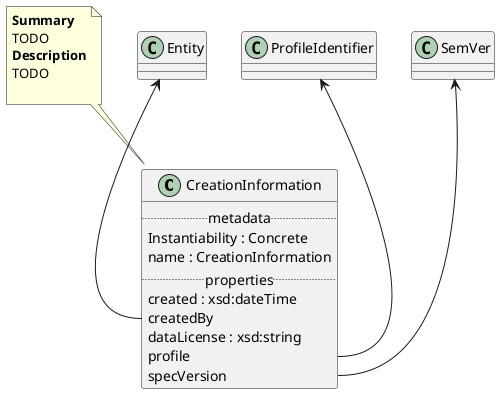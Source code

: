 @startuml
class CreationInformation {
.. metadata ..
    Instantiability : Concrete
    name : CreationInformation
.. properties ..
    created : xsd:dateTime
    createdBy
    dataLicense : xsd:string
    profile
    specVersion
}
note top of CreationInformation
<b>Summary</b>
TODO
<b>Description</b>
TODO

end note
"Entity" <-- "CreationInformation::createdBy"
"ProfileIdentifier" <-- "CreationInformation::profile"
"SemVer" <-- "CreationInformation::specVersion"
@enduml
